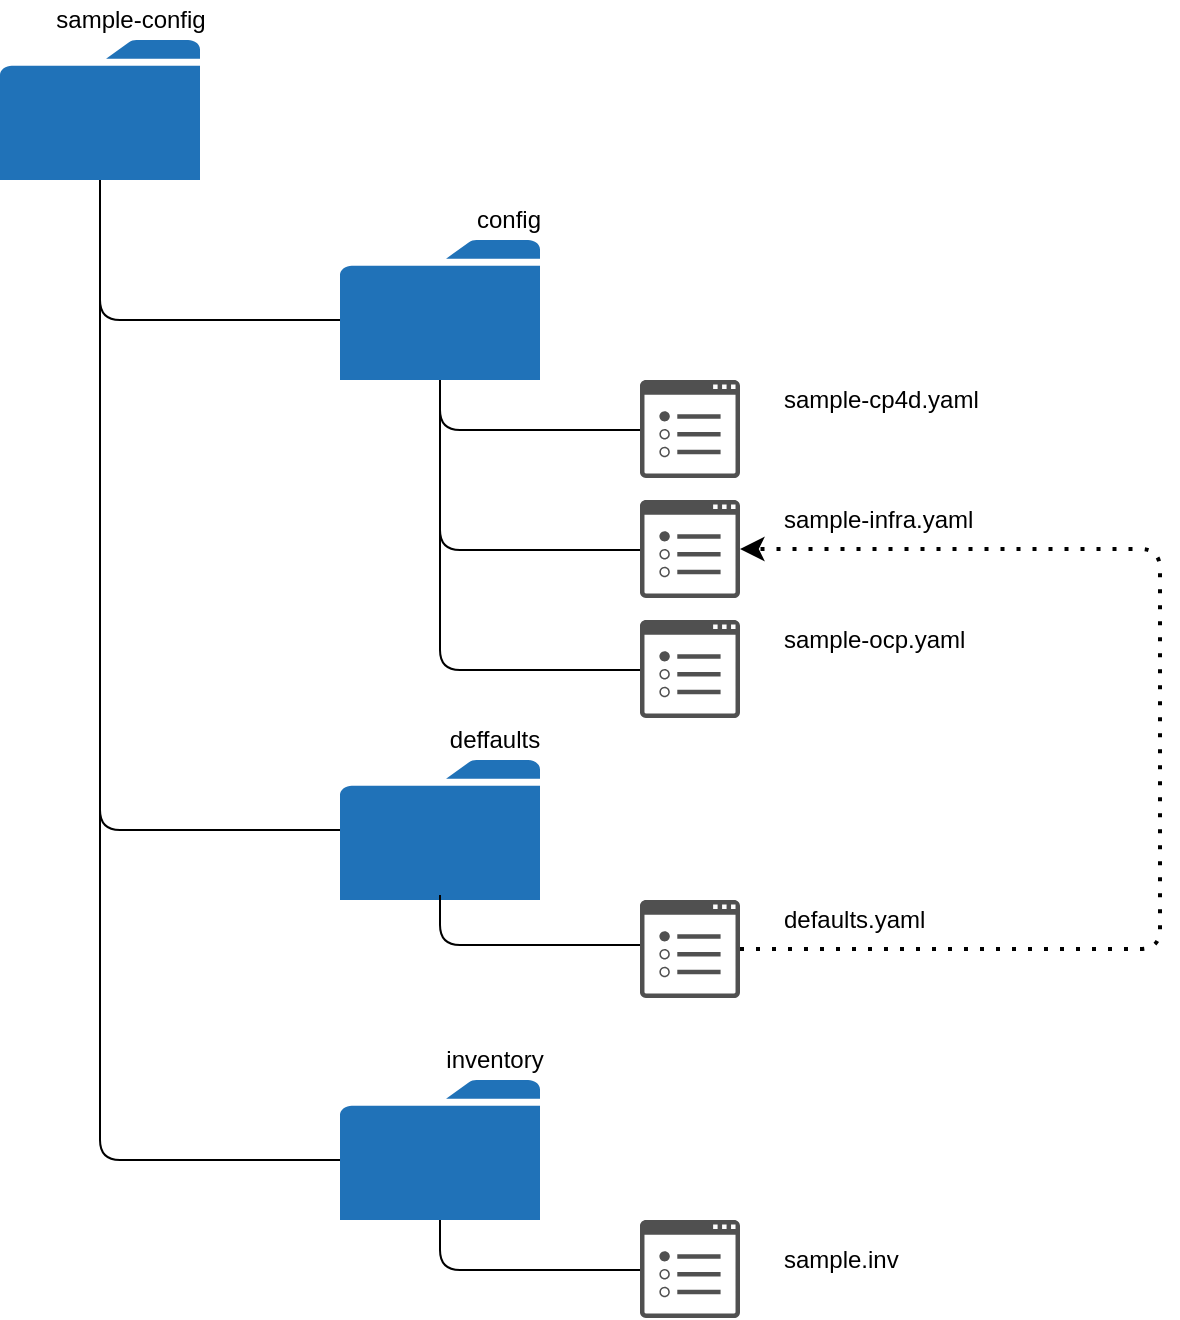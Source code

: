 <mxfile version="15.2.7" type="device"><diagram id="QlCR2DnyMMZp9iBHJ9pp" name="Page-1"><mxGraphModel dx="1346" dy="892" grid="1" gridSize="10" guides="1" tooltips="1" connect="1" arrows="1" fold="1" page="1" pageScale="1" pageWidth="827" pageHeight="1169" math="0" shadow="0"><root><mxCell id="0"/><mxCell id="1" parent="0"/><mxCell id="cZeVNT-f6QpN3j4nD5KL-1" value="" style="sketch=0;pointerEvents=1;shadow=0;dashed=0;html=1;strokeColor=none;labelPosition=center;verticalLabelPosition=bottom;verticalAlign=top;outlineConnect=0;align=center;shape=mxgraph.office.concepts.folder;fillColor=#2072B8;" vertex="1" parent="1"><mxGeometry x="160" y="240" width="100" height="70" as="geometry"/></mxCell><mxCell id="cZeVNT-f6QpN3j4nD5KL-2" value="" style="sketch=0;pointerEvents=1;shadow=0;dashed=0;html=1;strokeColor=none;labelPosition=center;verticalLabelPosition=bottom;verticalAlign=top;outlineConnect=0;align=center;shape=mxgraph.office.concepts.folder;fillColor=#2072B8;" vertex="1" parent="1"><mxGeometry x="330" y="340" width="100" height="70" as="geometry"/></mxCell><mxCell id="cZeVNT-f6QpN3j4nD5KL-3" value="" style="sketch=0;pointerEvents=1;shadow=0;dashed=0;html=1;strokeColor=none;labelPosition=center;verticalLabelPosition=bottom;verticalAlign=top;outlineConnect=0;align=center;shape=mxgraph.office.concepts.folder;fillColor=#2072B8;" vertex="1" parent="1"><mxGeometry x="330" y="600" width="100" height="70" as="geometry"/></mxCell><mxCell id="cZeVNT-f6QpN3j4nD5KL-4" value="" style="sketch=0;pointerEvents=1;shadow=0;dashed=0;html=1;strokeColor=none;labelPosition=center;verticalLabelPosition=bottom;verticalAlign=top;outlineConnect=0;align=center;shape=mxgraph.office.concepts.folder;fillColor=#2072B8;" vertex="1" parent="1"><mxGeometry x="330" y="760" width="100" height="70" as="geometry"/></mxCell><mxCell id="cZeVNT-f6QpN3j4nD5KL-5" value="" style="sketch=0;pointerEvents=1;shadow=0;dashed=0;html=1;strokeColor=none;fillColor=#505050;labelPosition=center;verticalLabelPosition=bottom;verticalAlign=top;outlineConnect=0;align=center;shape=mxgraph.office.concepts.properties;" vertex="1" parent="1"><mxGeometry x="480" y="410" width="50" height="49" as="geometry"/></mxCell><mxCell id="cZeVNT-f6QpN3j4nD5KL-6" value="" style="sketch=0;pointerEvents=1;shadow=0;dashed=0;html=1;strokeColor=none;fillColor=#505050;labelPosition=center;verticalLabelPosition=bottom;verticalAlign=top;outlineConnect=0;align=center;shape=mxgraph.office.concepts.properties;" vertex="1" parent="1"><mxGeometry x="480" y="470" width="50" height="49" as="geometry"/></mxCell><mxCell id="cZeVNT-f6QpN3j4nD5KL-7" value="" style="sketch=0;pointerEvents=1;shadow=0;dashed=0;html=1;strokeColor=none;fillColor=#505050;labelPosition=center;verticalLabelPosition=bottom;verticalAlign=top;outlineConnect=0;align=center;shape=mxgraph.office.concepts.properties;" vertex="1" parent="1"><mxGeometry x="480" y="530" width="50" height="49" as="geometry"/></mxCell><mxCell id="cZeVNT-f6QpN3j4nD5KL-8" value="" style="sketch=0;pointerEvents=1;shadow=0;dashed=0;html=1;strokeColor=none;fillColor=#505050;labelPosition=center;verticalLabelPosition=bottom;verticalAlign=top;outlineConnect=0;align=center;shape=mxgraph.office.concepts.properties;" vertex="1" parent="1"><mxGeometry x="480" y="670" width="50" height="49" as="geometry"/></mxCell><mxCell id="cZeVNT-f6QpN3j4nD5KL-9" value="" style="sketch=0;pointerEvents=1;shadow=0;dashed=0;html=1;strokeColor=none;fillColor=#505050;labelPosition=center;verticalLabelPosition=bottom;verticalAlign=top;outlineConnect=0;align=center;shape=mxgraph.office.concepts.properties;" vertex="1" parent="1"><mxGeometry x="480" y="830" width="50" height="49" as="geometry"/></mxCell><mxCell id="cZeVNT-f6QpN3j4nD5KL-10" value="sample-cp4d.yaml" style="text;html=1;align=left;verticalAlign=middle;resizable=0;points=[];autosize=1;strokeColor=none;fillColor=none;" vertex="1" parent="1"><mxGeometry x="550" y="410" width="110" height="20" as="geometry"/></mxCell><mxCell id="cZeVNT-f6QpN3j4nD5KL-11" value="sample-infra.yaml" style="text;html=1;align=left;verticalAlign=middle;resizable=0;points=[];autosize=1;strokeColor=none;fillColor=none;" vertex="1" parent="1"><mxGeometry x="550" y="470" width="110" height="20" as="geometry"/></mxCell><mxCell id="cZeVNT-f6QpN3j4nD5KL-12" value="sample-ocp.yaml" style="text;html=1;align=left;verticalAlign=middle;resizable=0;points=[];autosize=1;strokeColor=none;fillColor=none;" vertex="1" parent="1"><mxGeometry x="550" y="530" width="110" height="20" as="geometry"/></mxCell><mxCell id="cZeVNT-f6QpN3j4nD5KL-13" value="defaults.yaml" style="text;html=1;align=left;verticalAlign=middle;resizable=0;points=[];autosize=1;strokeColor=none;fillColor=none;" vertex="1" parent="1"><mxGeometry x="550" y="670" width="90" height="20" as="geometry"/></mxCell><mxCell id="cZeVNT-f6QpN3j4nD5KL-14" value="sample.inv" style="text;html=1;align=left;verticalAlign=middle;resizable=0;points=[];autosize=1;strokeColor=none;fillColor=none;" vertex="1" parent="1"><mxGeometry x="550" y="840" width="70" height="20" as="geometry"/></mxCell><mxCell id="cZeVNT-f6QpN3j4nD5KL-32" value="" style="endArrow=none;html=1;edgeStyle=orthogonalEdgeStyle;" edge="1" parent="1" source="cZeVNT-f6QpN3j4nD5KL-1" target="cZeVNT-f6QpN3j4nD5KL-3"><mxGeometry width="50" height="50" relative="1" as="geometry"><mxPoint x="160" y="390" as="sourcePoint"/><mxPoint x="240" y="450" as="targetPoint"/><Array as="points"><mxPoint x="210" y="635"/></Array></mxGeometry></mxCell><mxCell id="cZeVNT-f6QpN3j4nD5KL-33" value="" style="endArrow=none;html=1;edgeStyle=orthogonalEdgeStyle;" edge="1" parent="1" target="cZeVNT-f6QpN3j4nD5KL-2"><mxGeometry width="50" height="50" relative="1" as="geometry"><mxPoint x="210" y="310" as="sourcePoint"/><mxPoint x="340" y="645" as="targetPoint"/><Array as="points"><mxPoint x="210" y="380"/></Array></mxGeometry></mxCell><mxCell id="cZeVNT-f6QpN3j4nD5KL-34" value="" style="endArrow=none;html=1;edgeStyle=orthogonalEdgeStyle;" edge="1" parent="1" source="cZeVNT-f6QpN3j4nD5KL-1" target="cZeVNT-f6QpN3j4nD5KL-4"><mxGeometry width="50" height="50" relative="1" as="geometry"><mxPoint x="220" y="320" as="sourcePoint"/><mxPoint x="340" y="390" as="targetPoint"/><Array as="points"><mxPoint x="210" y="800"/></Array></mxGeometry></mxCell><mxCell id="cZeVNT-f6QpN3j4nD5KL-35" value="" style="endArrow=classic;dashed=1;html=1;dashPattern=1 3;strokeWidth=2;edgeStyle=orthogonalEdgeStyle;" edge="1" parent="1" source="cZeVNT-f6QpN3j4nD5KL-8" target="cZeVNT-f6QpN3j4nD5KL-6"><mxGeometry width="50" height="50" relative="1" as="geometry"><mxPoint x="660" y="730" as="sourcePoint"/><mxPoint x="710" y="680" as="targetPoint"/><Array as="points"><mxPoint x="740" y="694.5"/><mxPoint x="740" y="494.5"/></Array></mxGeometry></mxCell><mxCell id="cZeVNT-f6QpN3j4nD5KL-37" value="" style="endArrow=none;html=1;edgeStyle=orthogonalEdgeStyle;" edge="1" parent="1" source="cZeVNT-f6QpN3j4nD5KL-2" target="cZeVNT-f6QpN3j4nD5KL-5"><mxGeometry width="50" height="50" relative="1" as="geometry"><mxPoint x="220" y="320" as="sourcePoint"/><mxPoint x="340" y="390" as="targetPoint"/><Array as="points"><mxPoint x="380" y="435"/></Array></mxGeometry></mxCell><mxCell id="cZeVNT-f6QpN3j4nD5KL-38" value="" style="endArrow=none;html=1;edgeStyle=orthogonalEdgeStyle;" edge="1" parent="1" source="cZeVNT-f6QpN3j4nD5KL-2" target="cZeVNT-f6QpN3j4nD5KL-6"><mxGeometry width="50" height="50" relative="1" as="geometry"><mxPoint x="390" y="420" as="sourcePoint"/><mxPoint x="490" y="445" as="targetPoint"/><Array as="points"><mxPoint x="380" y="495"/></Array></mxGeometry></mxCell><mxCell id="cZeVNT-f6QpN3j4nD5KL-39" value="" style="endArrow=none;html=1;edgeStyle=orthogonalEdgeStyle;" edge="1" parent="1" source="cZeVNT-f6QpN3j4nD5KL-2" target="cZeVNT-f6QpN3j4nD5KL-7"><mxGeometry width="50" height="50" relative="1" as="geometry"><mxPoint x="390" y="420" as="sourcePoint"/><mxPoint x="490" y="505" as="targetPoint"/><Array as="points"><mxPoint x="380" y="555"/></Array></mxGeometry></mxCell><mxCell id="cZeVNT-f6QpN3j4nD5KL-40" value="" style="endArrow=none;html=1;edgeStyle=orthogonalEdgeStyle;" edge="1" parent="1"><mxGeometry width="50" height="50" relative="1" as="geometry"><mxPoint x="380" y="667.5" as="sourcePoint"/><mxPoint x="480" y="692.5" as="targetPoint"/><Array as="points"><mxPoint x="380" y="692.5"/></Array></mxGeometry></mxCell><mxCell id="cZeVNT-f6QpN3j4nD5KL-41" value="" style="endArrow=none;html=1;edgeStyle=orthogonalEdgeStyle;" edge="1" parent="1"><mxGeometry width="50" height="50" relative="1" as="geometry"><mxPoint x="380" y="830" as="sourcePoint"/><mxPoint x="480" y="855" as="targetPoint"/><Array as="points"><mxPoint x="380" y="855"/></Array></mxGeometry></mxCell><mxCell id="cZeVNT-f6QpN3j4nD5KL-42" value="config" style="text;html=1;resizable=0;autosize=1;align=center;verticalAlign=middle;points=[];fillColor=none;strokeColor=none;rounded=0;" vertex="1" parent="1"><mxGeometry x="389" y="320" width="50" height="20" as="geometry"/></mxCell><mxCell id="cZeVNT-f6QpN3j4nD5KL-43" value="deffaults" style="text;html=1;resizable=0;autosize=1;align=center;verticalAlign=middle;points=[];fillColor=none;strokeColor=none;rounded=0;" vertex="1" parent="1"><mxGeometry x="377" y="580" width="60" height="20" as="geometry"/></mxCell><mxCell id="cZeVNT-f6QpN3j4nD5KL-44" value="inventory" style="text;html=1;resizable=0;autosize=1;align=center;verticalAlign=middle;points=[];fillColor=none;strokeColor=none;rounded=0;" vertex="1" parent="1"><mxGeometry x="377" y="740" width="60" height="20" as="geometry"/></mxCell><mxCell id="cZeVNT-f6QpN3j4nD5KL-45" value="sample-config" style="text;html=1;resizable=0;autosize=1;align=center;verticalAlign=middle;points=[];fillColor=none;strokeColor=none;rounded=0;" vertex="1" parent="1"><mxGeometry x="180" y="220" width="90" height="20" as="geometry"/></mxCell></root></mxGraphModel></diagram></mxfile>